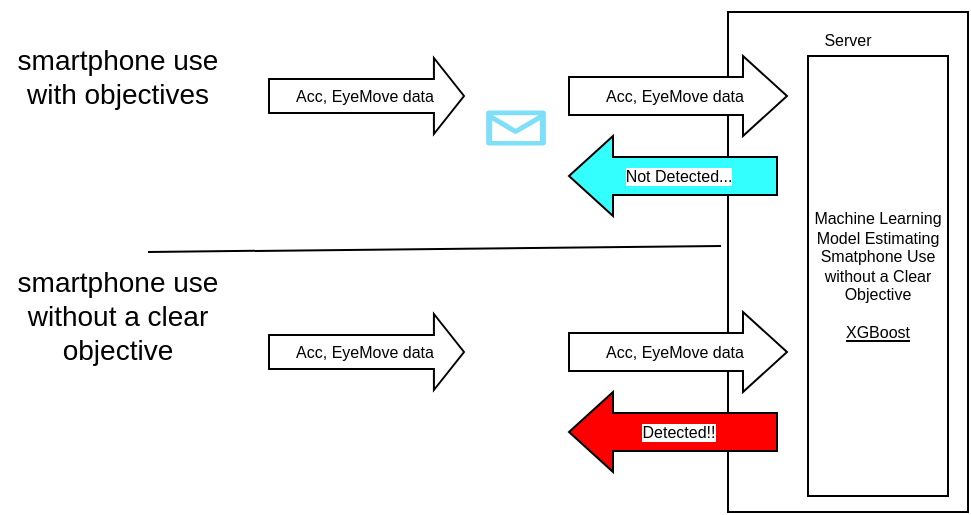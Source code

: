 <mxfile version="20.3.0" type="device"><diagram id="7G1WZQHDyTv3IdgwPiSH" name="Page-1"><mxGraphModel dx="782" dy="428" grid="1" gridSize="10" guides="1" tooltips="1" connect="1" arrows="1" fold="1" page="1" pageScale="1" pageWidth="827" pageHeight="1169" math="0" shadow="0"><root><mxCell id="0"/><mxCell id="1" parent="0"/><mxCell id="4a8VVFTqwWRQINJa8wwm-1" value="" style="shape=image;html=1;verticalAlign=top;verticalLabelPosition=bottom;labelBackgroundColor=#ffffff;imageAspect=0;aspect=fixed;image=https://cdn4.iconfinder.com/data/icons/ionicons/512/icon-iphone-128.png" parent="1" vertex="1"><mxGeometry x="360" y="212" width="128" height="128" as="geometry"/></mxCell><mxCell id="4a8VVFTqwWRQINJa8wwm-6" value="" style="endArrow=none;html=1;rounded=0;entryX=-0.029;entryY=0.468;entryDx=0;entryDy=0;entryPerimeter=0;" parent="1" target="4a8VVFTqwWRQINJa8wwm-22" edge="1"><mxGeometry width="50" height="50" relative="1" as="geometry"><mxPoint x="240" y="338" as="sourcePoint"/><mxPoint x="450" y="340" as="targetPoint"/></mxGeometry></mxCell><mxCell id="4a8VVFTqwWRQINJa8wwm-7" value="&lt;font style=&quot;font-size: 14px;&quot;&gt;smartphone use with objectives&lt;/font&gt;" style="text;html=1;strokeColor=none;fillColor=none;align=center;verticalAlign=middle;whiteSpace=wrap;rounded=0;shadow=1;" parent="1" vertex="1"><mxGeometry x="170" y="240" width="110" height="19" as="geometry"/></mxCell><mxCell id="4a8VVFTqwWRQINJa8wwm-14" value="" style="verticalLabelPosition=bottom;html=1;verticalAlign=top;align=center;strokeColor=none;fillColor=#00BEF2;shape=mxgraph.azure.message;pointerEvents=1;fontSize=8;" parent="1" vertex="1"><mxGeometry x="409" y="267.25" width="30" height="17.5" as="geometry"/></mxCell><mxCell id="4a8VVFTqwWRQINJa8wwm-22" value="" style="rounded=0;whiteSpace=wrap;html=1;fontSize=8;" parent="1" vertex="1"><mxGeometry x="530" y="218" width="120" height="250" as="geometry"/></mxCell><mxCell id="4a8VVFTqwWRQINJa8wwm-24" value="" style="shape=flexArrow;endArrow=classic;html=1;rounded=0;fontSize=8;fillColor=#FFFFFF;width=19;endSize=7;" parent="1" edge="1"><mxGeometry width="50" height="50" relative="1" as="geometry"><mxPoint x="450" y="260" as="sourcePoint"/><mxPoint x="560" y="260" as="targetPoint"/></mxGeometry></mxCell><mxCell id="4a8VVFTqwWRQINJa8wwm-31" value="Acc, EyeMove data" style="edgeLabel;html=1;align=center;verticalAlign=middle;resizable=0;points=[];fontSize=8;" parent="4a8VVFTqwWRQINJa8wwm-24" vertex="1" connectable="0"><mxGeometry x="-0.038" relative="1" as="geometry"><mxPoint as="offset"/></mxGeometry></mxCell><mxCell id="4a8VVFTqwWRQINJa8wwm-37" value="Machine Learning Model Estimating Smatphone Use without a Clear Objective&lt;br&gt;&lt;br&gt;&lt;u&gt;XGBoost&lt;/u&gt;" style="rounded=0;whiteSpace=wrap;html=1;shadow=0;fontSize=8;" parent="1" vertex="1"><mxGeometry x="570" y="240" width="70" height="220" as="geometry"/></mxCell><mxCell id="KuxnaFCfy_HXtTC4eKTL-3" value="&lt;span style=&quot;font-size: 8px;&quot;&gt;Server&lt;/span&gt;" style="text;html=1;strokeColor=none;fillColor=none;align=center;verticalAlign=middle;whiteSpace=wrap;rounded=0;shadow=1;" parent="1" vertex="1"><mxGeometry x="555" y="221" width="70" height="19" as="geometry"/></mxCell><mxCell id="KuxnaFCfy_HXtTC4eKTL-7" value="" style="shape=flexArrow;endArrow=classic;html=1;rounded=0;fontSize=8;fillColor=#33FFFF;width=19;endSize=7;" parent="1" edge="1"><mxGeometry width="50" height="50" relative="1" as="geometry"><mxPoint x="555" y="300" as="sourcePoint"/><mxPoint x="450" y="300" as="targetPoint"/></mxGeometry></mxCell><mxCell id="KuxnaFCfy_HXtTC4eKTL-8" value="Not Detected..." style="edgeLabel;html=1;align=center;verticalAlign=middle;resizable=0;points=[];fontSize=8;" parent="KuxnaFCfy_HXtTC4eKTL-7" vertex="1" connectable="0"><mxGeometry x="-0.038" relative="1" as="geometry"><mxPoint as="offset"/></mxGeometry></mxCell><mxCell id="KuxnaFCfy_HXtTC4eKTL-16" value="" style="shape=flexArrow;endArrow=classic;html=1;rounded=0;fontSize=8;fillColor=#FFFFFF;width=17;endSize=4.68;" parent="1" edge="1"><mxGeometry width="50" height="50" relative="1" as="geometry"><mxPoint x="300" y="260" as="sourcePoint"/><mxPoint x="398.5" y="260" as="targetPoint"/></mxGeometry></mxCell><mxCell id="KuxnaFCfy_HXtTC4eKTL-17" value="Acc, EyeMove data" style="edgeLabel;html=1;align=center;verticalAlign=middle;resizable=0;points=[];fontSize=8;" parent="KuxnaFCfy_HXtTC4eKTL-16" vertex="1" connectable="0"><mxGeometry x="-0.038" relative="1" as="geometry"><mxPoint as="offset"/></mxGeometry></mxCell><mxCell id="y_VPhzFqYtT4kXrSzdC6-8" value="" style="shape=image;html=1;verticalAlign=top;verticalLabelPosition=bottom;labelBackgroundColor=#ffffff;imageAspect=0;aspect=fixed;image=https://cdn4.iconfinder.com/data/icons/ionicons/512/icon-iphone-128.png" parent="1" vertex="1"><mxGeometry x="360" y="340" width="128" height="128" as="geometry"/></mxCell><mxCell id="y_VPhzFqYtT4kXrSzdC6-10" value="&lt;font style=&quot;font-size: 14px;&quot;&gt;smartphone use without a clear objective&lt;/font&gt;" style="text;html=1;strokeColor=none;fillColor=none;align=center;verticalAlign=middle;whiteSpace=wrap;rounded=0;shadow=1;" parent="1" vertex="1"><mxGeometry x="170" y="360" width="110" height="19" as="geometry"/></mxCell><mxCell id="y_VPhzFqYtT4kXrSzdC6-13" value="" style="shape=flexArrow;endArrow=classic;html=1;rounded=0;fontSize=8;fillColor=#FFFFFF;width=19;endSize=7;" parent="1" edge="1"><mxGeometry width="50" height="50" relative="1" as="geometry"><mxPoint x="450" y="388" as="sourcePoint"/><mxPoint x="560" y="388" as="targetPoint"/></mxGeometry></mxCell><mxCell id="y_VPhzFqYtT4kXrSzdC6-14" value="Acc, EyeMove data" style="edgeLabel;html=1;align=center;verticalAlign=middle;resizable=0;points=[];fontSize=8;" parent="y_VPhzFqYtT4kXrSzdC6-13" vertex="1" connectable="0"><mxGeometry x="-0.038" relative="1" as="geometry"><mxPoint as="offset"/></mxGeometry></mxCell><mxCell id="y_VPhzFqYtT4kXrSzdC6-15" value="" style="shape=flexArrow;endArrow=classic;html=1;rounded=0;fontSize=8;fillColor=#FF0000;width=19;endSize=7;" parent="1" edge="1"><mxGeometry width="50" height="50" relative="1" as="geometry"><mxPoint x="555" y="428" as="sourcePoint"/><mxPoint x="450" y="428" as="targetPoint"/></mxGeometry></mxCell><mxCell id="y_VPhzFqYtT4kXrSzdC6-16" value="Detected!!" style="edgeLabel;html=1;align=center;verticalAlign=middle;resizable=0;points=[];fontSize=8;" parent="y_VPhzFqYtT4kXrSzdC6-15" vertex="1" connectable="0"><mxGeometry x="-0.038" relative="1" as="geometry"><mxPoint as="offset"/></mxGeometry></mxCell><mxCell id="y_VPhzFqYtT4kXrSzdC6-17" value="" style="shape=flexArrow;endArrow=classic;html=1;rounded=0;fontSize=8;fillColor=#FFFFFF;width=17;endSize=4.68;" parent="1" edge="1"><mxGeometry width="50" height="50" relative="1" as="geometry"><mxPoint x="300" y="388" as="sourcePoint"/><mxPoint x="398.5" y="388" as="targetPoint"/></mxGeometry></mxCell><mxCell id="y_VPhzFqYtT4kXrSzdC6-18" value="Acc, EyeMove data" style="edgeLabel;html=1;align=center;verticalAlign=middle;resizable=0;points=[];fontSize=8;" parent="y_VPhzFqYtT4kXrSzdC6-17" vertex="1" connectable="0"><mxGeometry x="-0.038" relative="1" as="geometry"><mxPoint as="offset"/></mxGeometry></mxCell><mxCell id="y_VPhzFqYtT4kXrSzdC6-19" value="" style="shape=image;html=1;verticalAlign=top;verticalLabelPosition=bottom;labelBackgroundColor=#ffffff;imageAspect=0;aspect=fixed;image=https://cdn3.iconfinder.com/data/icons/2018-social-media-logotypes/1000/2018_social_media_popular_app_logo_youtube-128.png" parent="1" vertex="1"><mxGeometry x="410" y="390" width="28" height="28" as="geometry"/></mxCell></root></mxGraphModel></diagram></mxfile>